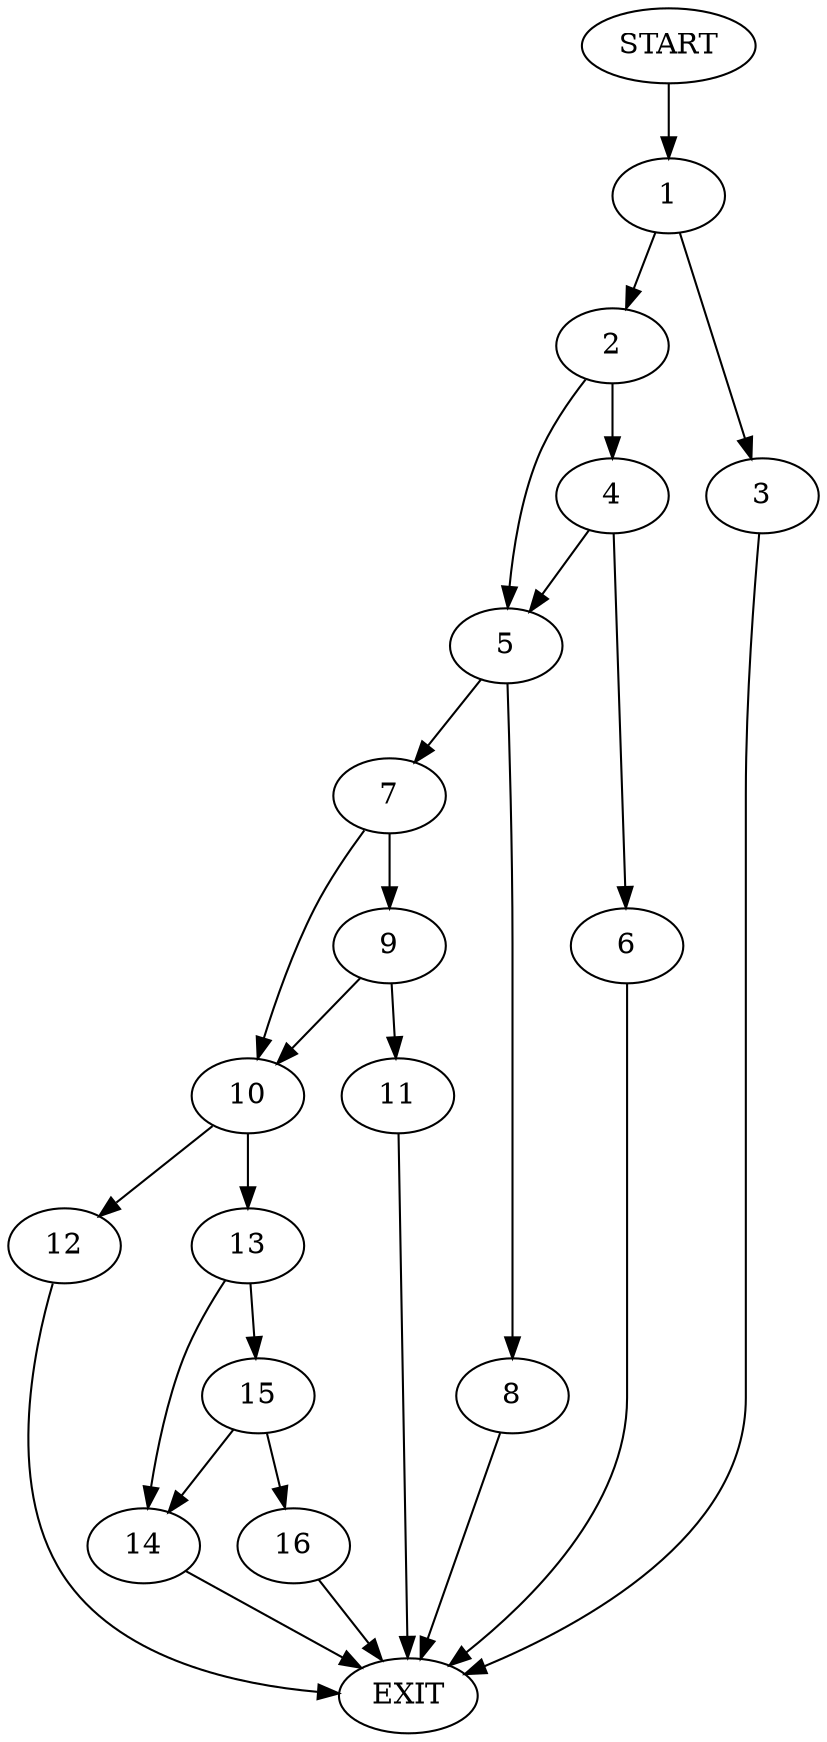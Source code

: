 digraph {
0 [label="START"]
17 [label="EXIT"]
0 -> 1
1 -> 2
1 -> 3
2 -> 4
2 -> 5
3 -> 17
4 -> 5
4 -> 6
5 -> 7
5 -> 8
6 -> 17
8 -> 17
7 -> 9
7 -> 10
9 -> 10
9 -> 11
10 -> 12
10 -> 13
11 -> 17
12 -> 17
13 -> 14
13 -> 15
14 -> 17
15 -> 16
15 -> 14
16 -> 17
}
